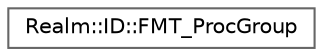 digraph "Graphical Class Hierarchy"
{
 // LATEX_PDF_SIZE
  bgcolor="transparent";
  edge [fontname=Helvetica,fontsize=10,labelfontname=Helvetica,labelfontsize=10];
  node [fontname=Helvetica,fontsize=10,shape=box,height=0.2,width=0.4];
  rankdir="LR";
  Node0 [id="Node000000",label="Realm::ID::FMT_ProcGroup",height=0.2,width=0.4,color="grey40", fillcolor="white", style="filled",URL="$structRealm_1_1ID_1_1FMT__ProcGroup.html",tooltip=" "];
}
